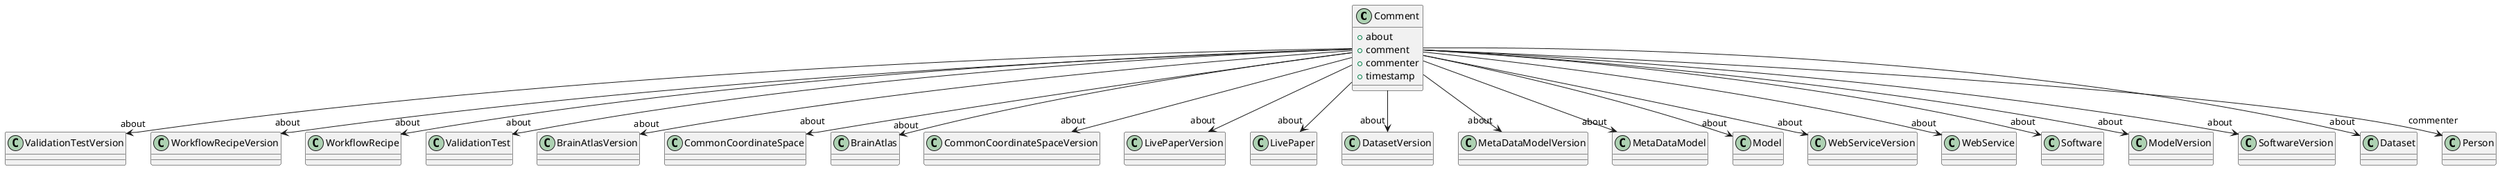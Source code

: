 @startuml
class Comment {
+about
+comment
+commenter
+timestamp

}
Comment -d-> "about" ValidationTestVersion
Comment -d-> "about" WorkflowRecipeVersion
Comment -d-> "about" WorkflowRecipe
Comment -d-> "about" ValidationTest
Comment -d-> "about" BrainAtlasVersion
Comment -d-> "about" CommonCoordinateSpace
Comment -d-> "about" BrainAtlas
Comment -d-> "about" CommonCoordinateSpaceVersion
Comment -d-> "about" LivePaperVersion
Comment -d-> "about" LivePaper
Comment -d-> "about" DatasetVersion
Comment -d-> "about" MetaDataModelVersion
Comment -d-> "about" MetaDataModel
Comment -d-> "about" Model
Comment -d-> "about" WebServiceVersion
Comment -d-> "about" WebService
Comment -d-> "about" Software
Comment -d-> "about" ModelVersion
Comment -d-> "about" SoftwareVersion
Comment -d-> "about" Dataset
Comment -d-> "commenter" Person

@enduml